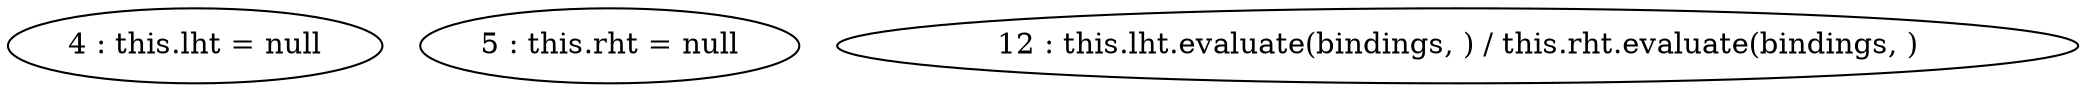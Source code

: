 digraph G {
"4 : this.lht = null"
"5 : this.rht = null"
"12 : this.lht.evaluate(bindings, ) / this.rht.evaluate(bindings, )"
}
